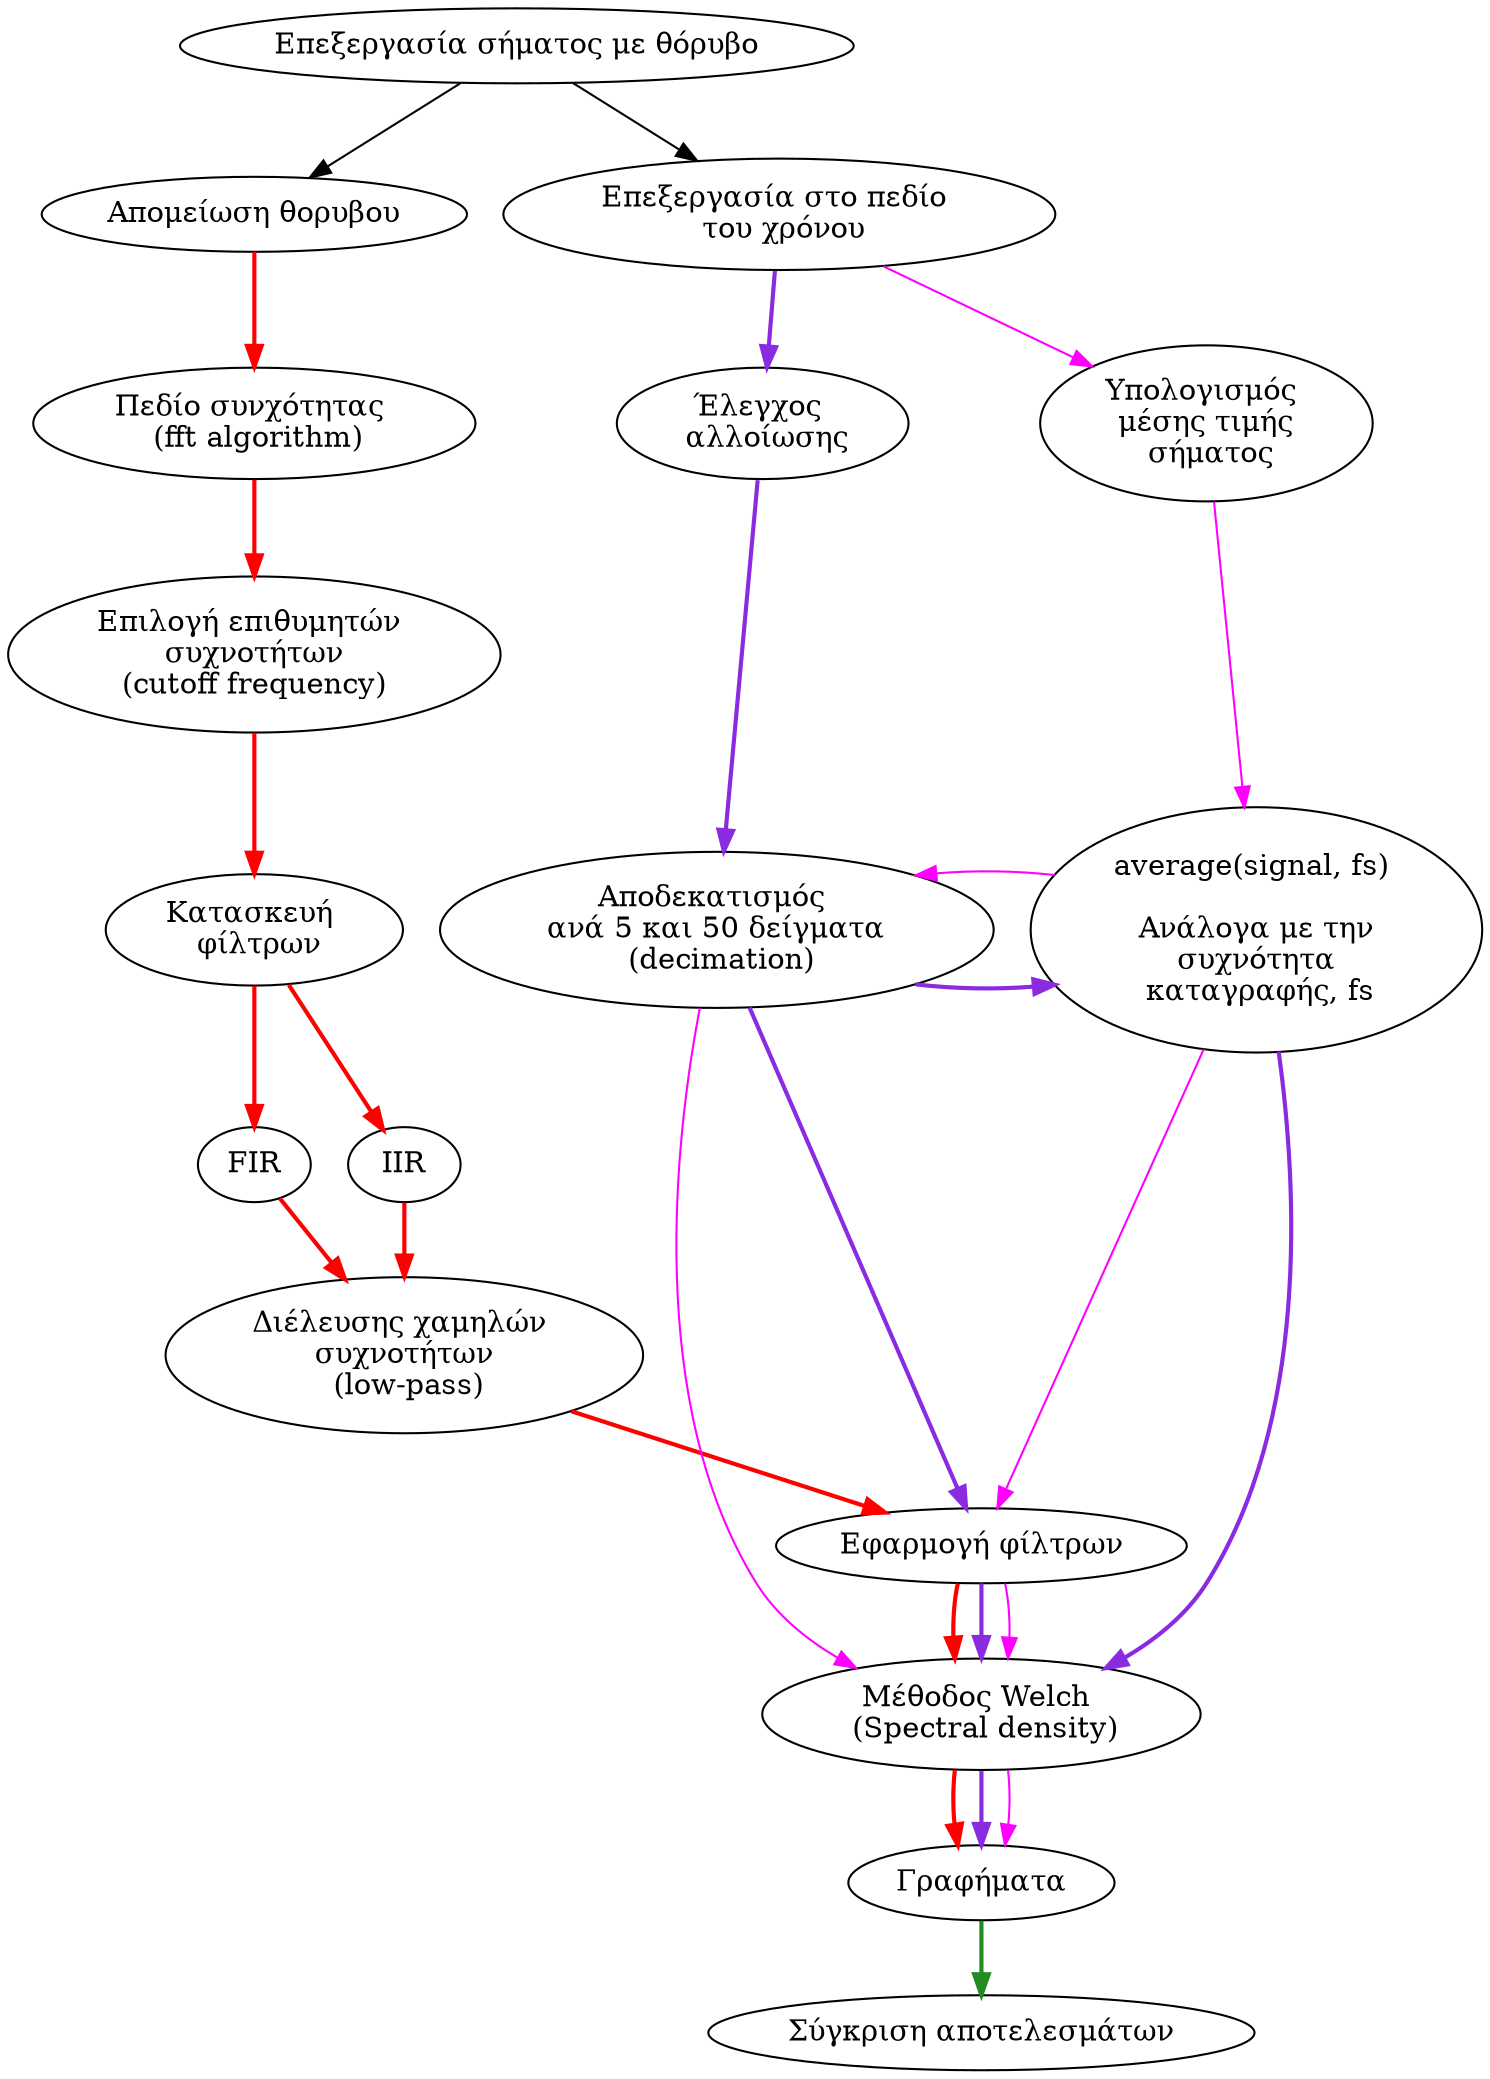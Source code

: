 digraph processing {
    // root of operations
    root [label="Επεξεργασία σήματος με θόρυβο" ]
    filt [label="Απομείωση θορυβου"]
    aliasing [label="Έλεγχος \n αλλοίωσης"]
    averg [label="Υπολογισμός \n μέσης τιμής \n σήματος"]

    // filter related
    fir [label="FIR"]
    iir [label="IIR"]
    apply [label="Εφαρμογή φίλτρων"]
    filterconst [label="Κατασκευή \n φίλτρων"]
    filt_type [label="Διέλευσης χαμηλών \n συχνοτήτων \n (low-pass)"]

    // aliasing
    decimop [label="Αποδεκατισμός \n ανά 5 και 50 δείγματα \n (decimation)"]
    timedom [label="Επεξεργασία στο πεδίο \n του χρόνου"]

    //general bubbles
    graphs [label="Γραφήματα"]
    fftmethod [label= "Πεδίο συνχότητας \n (fft algorithm)" ]
    choosfilt [label="Επιλογή επιθυμητών \n συχνοτήτων \n(cutoff frequency)"]
    results [label="Σύγκριση αποτελεσμάτων"]
    avrged [label="average(signal, fs) \n \n Ανάλογα με την \n συχνότητα \n καταγραφής, fs"]
    welch [label="Μέθοδος Welch \n (Spectral density)"]

    {rank=same; filt timedom }
    {rank=same; fftmethod aliasing averg}
    {rank=same; decimop filterconst avrged}

    // start the graph at last 🫠
    root -> {filt timedom}

    // filtering path
    filt ->
    fftmethod ->
    choosfilt ->
    filterconst -> {fir iir} ->
    filt_type ->
    apply ->
    welch ->
    graphs [style=bold, color=red]

    // aliasing path
    timedom ->
    aliasing ->
    decimop -> {apply avrged} ->
    welch ->
    graphs[color=blueviolet , style=bold]

    // aliasing path
    timedom ->
    averg ->
    avrged -> {decimop apply} ->
    welch ->
    graphs [color=magenta]

    graphs -> results [color=forestgreen, style=bold]
}
